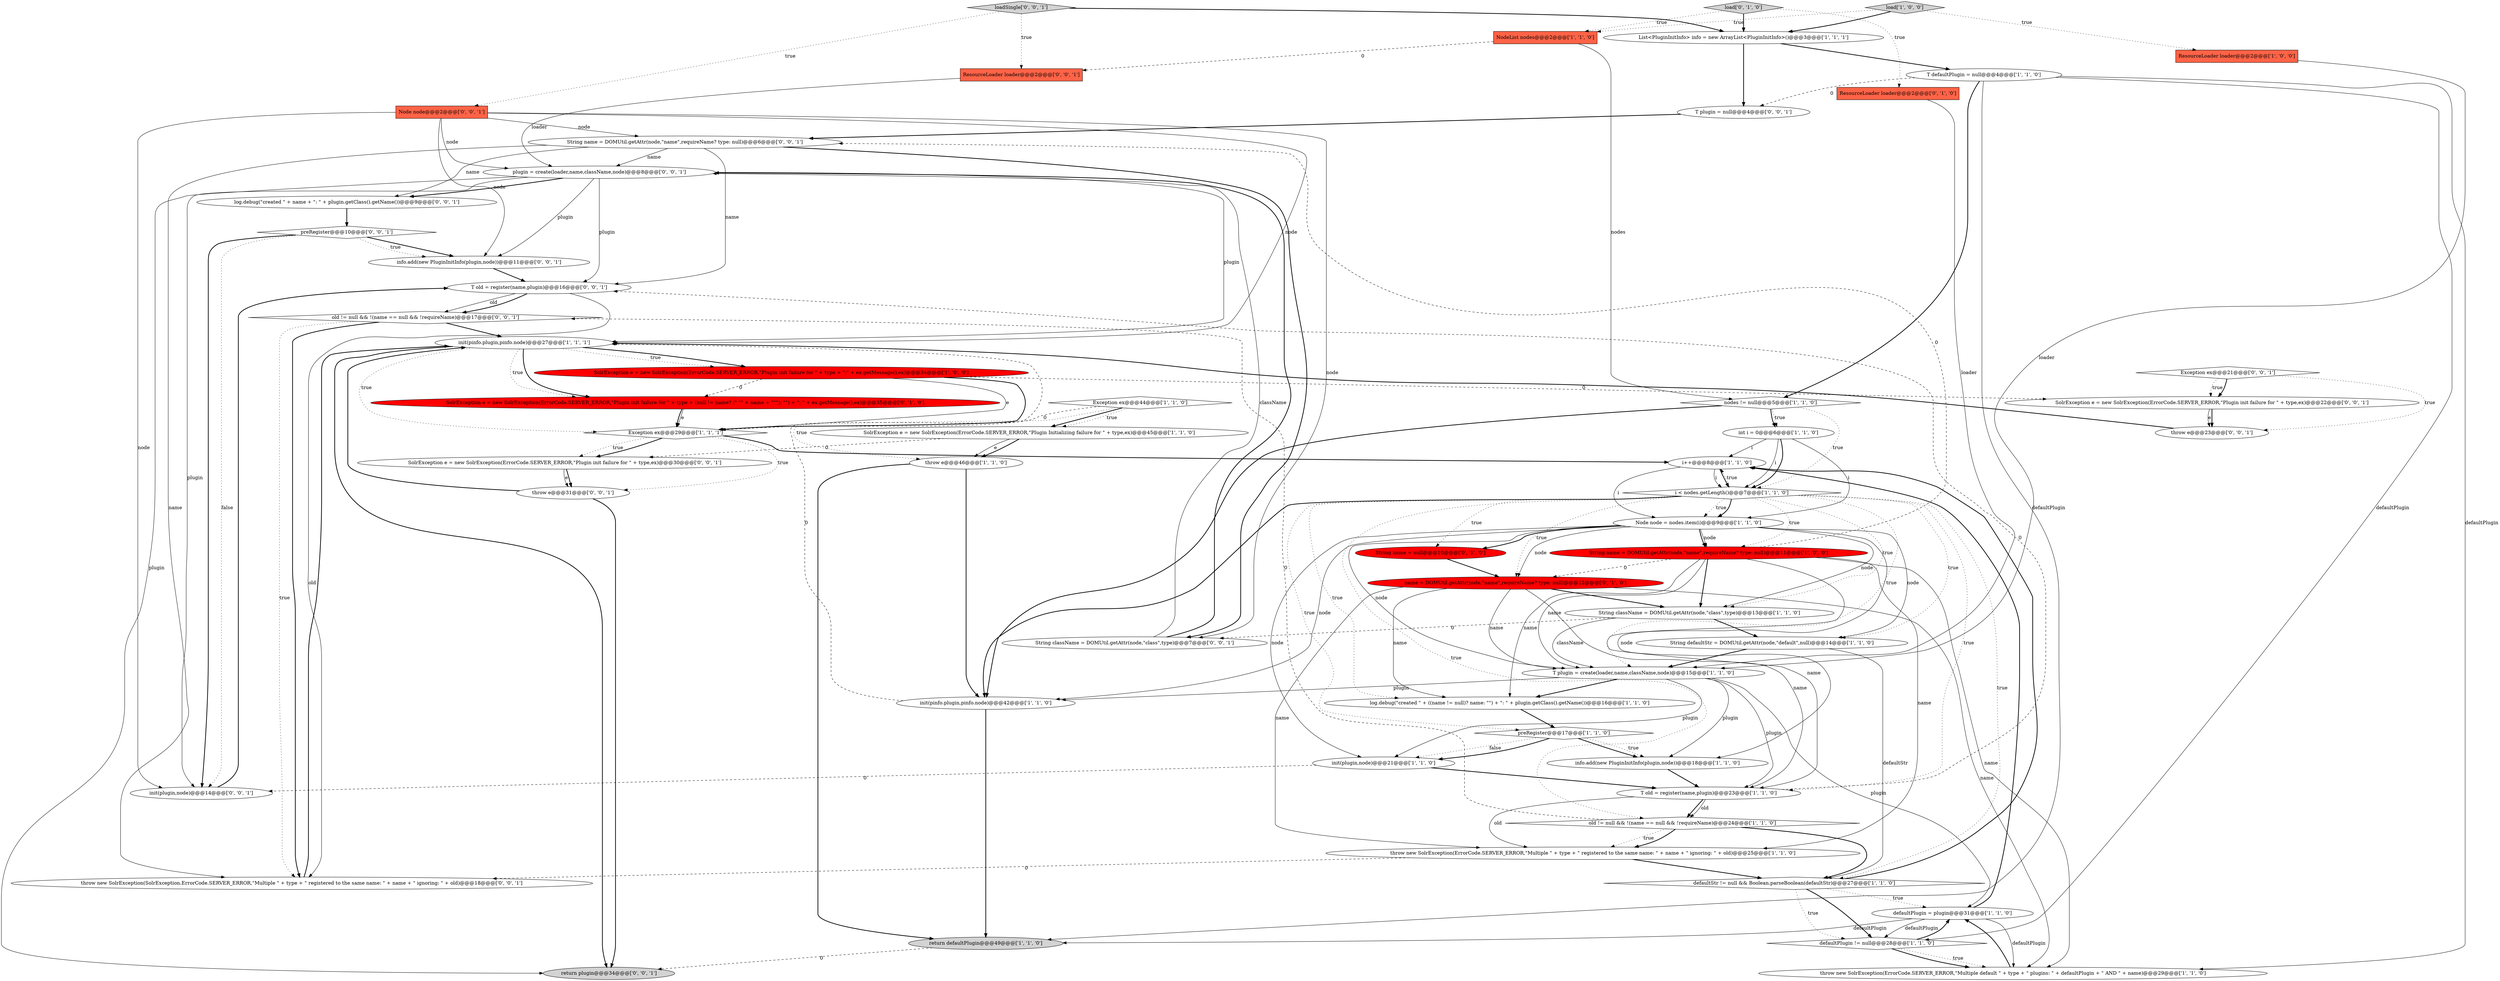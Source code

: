 digraph {
42 [style = filled, label = "T plugin = null@@@4@@@['0', '0', '1']", fillcolor = white, shape = ellipse image = "AAA0AAABBB3BBB"];
21 [style = filled, label = "String className = DOMUtil.getAttr(node,\"class\",type)@@@13@@@['1', '1', '0']", fillcolor = white, shape = ellipse image = "AAA0AAABBB1BBB"];
6 [style = filled, label = "T defaultPlugin = null@@@4@@@['1', '1', '0']", fillcolor = white, shape = ellipse image = "AAA0AAABBB1BBB"];
10 [style = filled, label = "nodes != null@@@5@@@['1', '1', '0']", fillcolor = white, shape = diamond image = "AAA0AAABBB1BBB"];
22 [style = filled, label = "defaultPlugin = plugin@@@31@@@['1', '1', '0']", fillcolor = white, shape = ellipse image = "AAA0AAABBB1BBB"];
40 [style = filled, label = "old != null && !(name == null && !requireName)@@@17@@@['0', '0', '1']", fillcolor = white, shape = diamond image = "AAA0AAABBB3BBB"];
24 [style = filled, label = "List<PluginInitInfo> info = new ArrayList<PluginInitInfo>()@@@3@@@['1', '1', '1']", fillcolor = white, shape = ellipse image = "AAA0AAABBB1BBB"];
37 [style = filled, label = "String name = null@@@10@@@['0', '1', '0']", fillcolor = red, shape = ellipse image = "AAA1AAABBB2BBB"];
46 [style = filled, label = "Node node@@@2@@@['0', '0', '1']", fillcolor = tomato, shape = box image = "AAA0AAABBB3BBB"];
1 [style = filled, label = "preRegister@@@17@@@['1', '1', '0']", fillcolor = white, shape = diamond image = "AAA0AAABBB1BBB"];
35 [style = filled, label = "load['0', '1', '0']", fillcolor = lightgray, shape = diamond image = "AAA0AAABBB2BBB"];
45 [style = filled, label = "info.add(new PluginInitInfo(plugin,node))@@@11@@@['0', '0', '1']", fillcolor = white, shape = ellipse image = "AAA0AAABBB3BBB"];
36 [style = filled, label = "SolrException e = new SolrException(ErrorCode.SERVER_ERROR,\"Plugin init failure for \" + type + (null != name? (\" \"\" + name + \"\"\"): \"\") + \": \" + ex.getMessage(),ex)@@@35@@@['0', '1', '0']", fillcolor = red, shape = ellipse image = "AAA1AAABBB2BBB"];
30 [style = filled, label = "NodeList nodes@@@2@@@['1', '1', '0']", fillcolor = tomato, shape = box image = "AAA0AAABBB1BBB"];
12 [style = filled, label = "throw e@@@46@@@['1', '1', '0']", fillcolor = white, shape = ellipse image = "AAA0AAABBB1BBB"];
57 [style = filled, label = "Exception ex@@@21@@@['0', '0', '1']", fillcolor = white, shape = diamond image = "AAA0AAABBB3BBB"];
18 [style = filled, label = "throw new SolrException(ErrorCode.SERVER_ERROR,\"Multiple \" + type + \" registered to the same name: \" + name + \" ignoring: \" + old)@@@25@@@['1', '1', '0']", fillcolor = white, shape = ellipse image = "AAA0AAABBB1BBB"];
34 [style = filled, label = "name = DOMUtil.getAttr(node,\"name\",requireName? type: null)@@@12@@@['0', '1', '0']", fillcolor = red, shape = ellipse image = "AAA1AAABBB2BBB"];
44 [style = filled, label = "SolrException e = new SolrException(ErrorCode.SERVER_ERROR,\"Plugin init failure for \" + type,ex)@@@30@@@['0', '0', '1']", fillcolor = white, shape = ellipse image = "AAA0AAABBB3BBB"];
11 [style = filled, label = "init(pinfo.plugin,pinfo.node)@@@27@@@['1', '1', '1']", fillcolor = white, shape = ellipse image = "AAA0AAABBB1BBB"];
56 [style = filled, label = "loadSingle['0', '0', '1']", fillcolor = lightgray, shape = diamond image = "AAA0AAABBB3BBB"];
38 [style = filled, label = "SolrException e = new SolrException(ErrorCode.SERVER_ERROR,\"Plugin init failure for \" + type,ex)@@@22@@@['0', '0', '1']", fillcolor = white, shape = ellipse image = "AAA0AAABBB3BBB"];
2 [style = filled, label = "defaultPlugin != null@@@28@@@['1', '1', '0']", fillcolor = white, shape = diamond image = "AAA0AAABBB1BBB"];
43 [style = filled, label = "return plugin@@@34@@@['0', '0', '1']", fillcolor = lightgray, shape = ellipse image = "AAA0AAABBB3BBB"];
32 [style = filled, label = "log.debug(\"created \" + ((name != null)? name: \"\") + \": \" + plugin.getClass().getName())@@@16@@@['1', '1', '0']", fillcolor = white, shape = ellipse image = "AAA0AAABBB1BBB"];
17 [style = filled, label = "ResourceLoader loader@@@2@@@['1', '0', '0']", fillcolor = tomato, shape = box image = "AAA0AAABBB1BBB"];
4 [style = filled, label = "info.add(new PluginInitInfo(plugin,node))@@@18@@@['1', '1', '0']", fillcolor = white, shape = ellipse image = "AAA0AAABBB1BBB"];
31 [style = filled, label = "old != null && !(name == null && !requireName)@@@24@@@['1', '1', '0']", fillcolor = white, shape = diamond image = "AAA0AAABBB1BBB"];
29 [style = filled, label = "Node node = nodes.item(i)@@@9@@@['1', '1', '0']", fillcolor = white, shape = ellipse image = "AAA0AAABBB1BBB"];
27 [style = filled, label = "T plugin = create(loader,name,className,node)@@@15@@@['1', '1', '0']", fillcolor = white, shape = ellipse image = "AAA0AAABBB1BBB"];
8 [style = filled, label = "i < nodes.getLength()@@@7@@@['1', '1', '0']", fillcolor = white, shape = diamond image = "AAA0AAABBB1BBB"];
14 [style = filled, label = "Exception ex@@@29@@@['1', '1', '1']", fillcolor = white, shape = diamond image = "AAA0AAABBB1BBB"];
52 [style = filled, label = "plugin = create(loader,name,className,node)@@@8@@@['0', '0', '1']", fillcolor = white, shape = ellipse image = "AAA0AAABBB3BBB"];
13 [style = filled, label = "SolrException e = new SolrException(ErrorCode.SERVER_ERROR,\"Plugin init failure for \" + type + \":\" + ex.getMessage(),ex)@@@34@@@['1', '0', '0']", fillcolor = red, shape = ellipse image = "AAA1AAABBB1BBB"];
15 [style = filled, label = "throw new SolrException(ErrorCode.SERVER_ERROR,\"Multiple default \" + type + \" plugins: \" + defaultPlugin + \" AND \" + name)@@@29@@@['1', '1', '0']", fillcolor = white, shape = ellipse image = "AAA0AAABBB1BBB"];
28 [style = filled, label = "SolrException e = new SolrException(ErrorCode.SERVER_ERROR,\"Plugin Initializing failure for \" + type,ex)@@@45@@@['1', '1', '0']", fillcolor = white, shape = ellipse image = "AAA0AAABBB1BBB"];
55 [style = filled, label = "throw e@@@31@@@['0', '0', '1']", fillcolor = white, shape = ellipse image = "AAA0AAABBB3BBB"];
47 [style = filled, label = "ResourceLoader loader@@@2@@@['0', '0', '1']", fillcolor = tomato, shape = box image = "AAA0AAABBB3BBB"];
48 [style = filled, label = "preRegister@@@10@@@['0', '0', '1']", fillcolor = white, shape = diamond image = "AAA0AAABBB3BBB"];
49 [style = filled, label = "init(plugin,node)@@@14@@@['0', '0', '1']", fillcolor = white, shape = ellipse image = "AAA0AAABBB3BBB"];
54 [style = filled, label = "throw new SolrException(SolrException.ErrorCode.SERVER_ERROR,\"Multiple \" + type + \" registered to the same name: \" + name + \" ignoring: \" + old)@@@18@@@['0', '0', '1']", fillcolor = white, shape = ellipse image = "AAA0AAABBB3BBB"];
23 [style = filled, label = "load['1', '0', '0']", fillcolor = lightgray, shape = diamond image = "AAA0AAABBB1BBB"];
39 [style = filled, label = "String className = DOMUtil.getAttr(node,\"class\",type)@@@7@@@['0', '0', '1']", fillcolor = white, shape = ellipse image = "AAA0AAABBB3BBB"];
26 [style = filled, label = "String name = DOMUtil.getAttr(node,\"name\",requireName? type: null)@@@11@@@['1', '0', '0']", fillcolor = red, shape = ellipse image = "AAA1AAABBB1BBB"];
3 [style = filled, label = "i++@@@8@@@['1', '1', '0']", fillcolor = white, shape = ellipse image = "AAA0AAABBB1BBB"];
33 [style = filled, label = "ResourceLoader loader@@@2@@@['0', '1', '0']", fillcolor = tomato, shape = box image = "AAA0AAABBB2BBB"];
20 [style = filled, label = "init(plugin,node)@@@21@@@['1', '1', '0']", fillcolor = white, shape = ellipse image = "AAA0AAABBB1BBB"];
5 [style = filled, label = "String defaultStr = DOMUtil.getAttr(node,\"default\",null)@@@14@@@['1', '1', '0']", fillcolor = white, shape = ellipse image = "AAA0AAABBB1BBB"];
0 [style = filled, label = "return defaultPlugin@@@49@@@['1', '1', '0']", fillcolor = lightgray, shape = ellipse image = "AAA0AAABBB1BBB"];
16 [style = filled, label = "T old = register(name,plugin)@@@23@@@['1', '1', '0']", fillcolor = white, shape = ellipse image = "AAA0AAABBB1BBB"];
50 [style = filled, label = "throw e@@@23@@@['0', '0', '1']", fillcolor = white, shape = ellipse image = "AAA0AAABBB3BBB"];
7 [style = filled, label = "Exception ex@@@44@@@['1', '1', '0']", fillcolor = white, shape = diamond image = "AAA0AAABBB1BBB"];
51 [style = filled, label = "String name = DOMUtil.getAttr(node,\"name\",requireName? type: null)@@@6@@@['0', '0', '1']", fillcolor = white, shape = ellipse image = "AAA0AAABBB3BBB"];
9 [style = filled, label = "int i = 0@@@6@@@['1', '1', '0']", fillcolor = white, shape = ellipse image = "AAA0AAABBB1BBB"];
41 [style = filled, label = "log.debug(\"created \" + name + \": \" + plugin.getClass().getName())@@@9@@@['0', '0', '1']", fillcolor = white, shape = ellipse image = "AAA0AAABBB3BBB"];
25 [style = filled, label = "defaultStr != null && Boolean.parseBoolean(defaultStr)@@@27@@@['1', '1', '0']", fillcolor = white, shape = diamond image = "AAA0AAABBB1BBB"];
53 [style = filled, label = "T old = register(name,plugin)@@@16@@@['0', '0', '1']", fillcolor = white, shape = ellipse image = "AAA0AAABBB3BBB"];
19 [style = filled, label = "init(pinfo.plugin,pinfo.node)@@@42@@@['1', '1', '0']", fillcolor = white, shape = ellipse image = "AAA0AAABBB1BBB"];
14->3 [style = bold, label=""];
10->8 [style = dotted, label="true"];
27->32 [style = bold, label=""];
33->27 [style = solid, label="loader"];
27->4 [style = solid, label="plugin"];
3->8 [style = solid, label="i"];
10->19 [style = bold, label=""];
8->16 [style = dotted, label="true"];
2->15 [style = dotted, label="true"];
1->20 [style = bold, label=""];
31->40 [style = dashed, label="0"];
1->20 [style = dotted, label="false"];
46->49 [style = solid, label="node"];
11->36 [style = bold, label=""];
8->37 [style = dotted, label="true"];
57->38 [style = dotted, label="true"];
38->50 [style = bold, label=""];
14->44 [style = dotted, label="true"];
41->48 [style = bold, label=""];
40->11 [style = bold, label=""];
20->16 [style = bold, label=""];
11->13 [style = bold, label=""];
2->15 [style = bold, label=""];
51->39 [style = bold, label=""];
57->38 [style = bold, label=""];
55->11 [style = bold, label=""];
9->8 [style = solid, label="i"];
27->16 [style = solid, label="plugin"];
23->17 [style = dotted, label="true"];
13->14 [style = bold, label=""];
4->16 [style = bold, label=""];
8->31 [style = dotted, label="true"];
53->40 [style = solid, label="old"];
11->36 [style = dotted, label="true"];
6->0 [style = solid, label="defaultPlugin"];
1->4 [style = bold, label=""];
51->54 [style = solid, label="name"];
48->49 [style = bold, label=""];
34->32 [style = solid, label="name"];
46->51 [style = solid, label="node"];
44->55 [style = solid, label="e"];
27->19 [style = solid, label="plugin"];
25->3 [style = bold, label=""];
29->20 [style = solid, label="node"];
11->14 [style = dotted, label="true"];
39->52 [style = solid, label="className"];
6->42 [style = dashed, label="0"];
11->43 [style = bold, label=""];
1->4 [style = dotted, label="true"];
11->13 [style = dotted, label="true"];
35->33 [style = dotted, label="true"];
9->8 [style = bold, label=""];
36->14 [style = bold, label=""];
56->47 [style = dotted, label="true"];
3->29 [style = solid, label="i"];
28->12 [style = solid, label="e"];
25->2 [style = bold, label=""];
8->34 [style = dotted, label="true"];
35->30 [style = dotted, label="true"];
7->12 [style = dotted, label="true"];
29->26 [style = bold, label=""];
6->2 [style = solid, label="defaultPlugin"];
39->52 [style = bold, label=""];
20->49 [style = dashed, label="0"];
44->55 [style = bold, label=""];
57->50 [style = dotted, label="true"];
53->54 [style = solid, label="old"];
18->54 [style = dashed, label="0"];
18->25 [style = bold, label=""];
29->19 [style = solid, label="node"];
46->52 [style = solid, label="node"];
8->29 [style = dotted, label="true"];
29->34 [style = solid, label="node"];
26->15 [style = solid, label="name"];
29->4 [style = solid, label="node"];
8->25 [style = dotted, label="true"];
46->39 [style = solid, label="node"];
31->25 [style = bold, label=""];
54->11 [style = bold, label=""];
51->52 [style = solid, label="name"];
8->21 [style = dotted, label="true"];
26->16 [style = solid, label="name"];
9->29 [style = solid, label="i"];
51->41 [style = solid, label="name"];
52->41 [style = bold, label=""];
29->21 [style = solid, label="node"];
22->15 [style = solid, label="defaultPlugin"];
36->14 [style = solid, label="e"];
53->40 [style = bold, label=""];
52->43 [style = solid, label="plugin"];
0->43 [style = dashed, label="0"];
56->24 [style = bold, label=""];
16->18 [style = solid, label="old"];
29->37 [style = bold, label=""];
45->53 [style = bold, label=""];
28->12 [style = bold, label=""];
13->38 [style = dashed, label="0"];
10->9 [style = dotted, label="true"];
48->45 [style = dotted, label="true"];
16->53 [style = dashed, label="0"];
31->18 [style = dotted, label="true"];
8->3 [style = dotted, label="true"];
42->51 [style = bold, label=""];
19->0 [style = bold, label=""];
15->22 [style = bold, label=""];
35->24 [style = bold, label=""];
26->21 [style = bold, label=""];
40->54 [style = dotted, label="true"];
30->47 [style = dashed, label="0"];
21->39 [style = dashed, label="0"];
48->49 [style = dotted, label="false"];
21->5 [style = bold, label=""];
22->2 [style = solid, label="defaultPlugin"];
34->18 [style = solid, label="name"];
7->28 [style = bold, label=""];
38->50 [style = solid, label="e"];
16->31 [style = bold, label=""];
3->8 [style = bold, label=""];
13->14 [style = solid, label="e"];
6->10 [style = bold, label=""];
32->1 [style = bold, label=""];
26->27 [style = solid, label="name"];
55->43 [style = bold, label=""];
52->49 [style = solid, label="plugin"];
10->9 [style = bold, label=""];
52->11 [style = solid, label="plugin"];
29->27 [style = solid, label="node"];
6->15 [style = solid, label="defaultPlugin"];
25->2 [style = dotted, label="true"];
26->34 [style = dashed, label="0"];
51->53 [style = solid, label="name"];
27->22 [style = solid, label="plugin"];
7->28 [style = dotted, label="true"];
34->21 [style = bold, label=""];
24->42 [style = bold, label=""];
5->25 [style = solid, label="defaultStr"];
8->26 [style = dotted, label="true"];
40->54 [style = bold, label=""];
26->51 [style = dashed, label="0"];
13->36 [style = dashed, label="0"];
52->53 [style = solid, label="plugin"];
34->16 [style = solid, label="name"];
34->15 [style = solid, label="name"];
8->19 [style = bold, label=""];
7->14 [style = dashed, label="0"];
29->5 [style = solid, label="node"];
46->11 [style = solid, label="node"];
26->18 [style = solid, label="name"];
23->30 [style = dotted, label="true"];
31->18 [style = bold, label=""];
21->27 [style = solid, label="className"];
29->26 [style = solid, label="node"];
52->45 [style = solid, label="plugin"];
8->32 [style = dotted, label="true"];
34->27 [style = solid, label="name"];
12->0 [style = bold, label=""];
14->44 [style = bold, label=""];
27->20 [style = solid, label="plugin"];
49->53 [style = bold, label=""];
16->31 [style = solid, label="old"];
22->3 [style = bold, label=""];
8->1 [style = dotted, label="true"];
23->24 [style = bold, label=""];
48->45 [style = bold, label=""];
19->11 [style = dashed, label="0"];
50->11 [style = bold, label=""];
8->5 [style = dotted, label="true"];
28->44 [style = dashed, label="0"];
37->34 [style = bold, label=""];
14->55 [style = dotted, label="true"];
25->22 [style = dotted, label="true"];
56->46 [style = dotted, label="true"];
17->27 [style = solid, label="loader"];
5->27 [style = bold, label=""];
8->27 [style = dotted, label="true"];
47->52 [style = solid, label="loader"];
2->22 [style = bold, label=""];
24->6 [style = bold, label=""];
12->19 [style = bold, label=""];
46->45 [style = solid, label="node"];
26->32 [style = solid, label="name"];
8->29 [style = bold, label=""];
22->0 [style = solid, label="defaultPlugin"];
9->3 [style = solid, label="i"];
30->10 [style = solid, label="nodes"];
}
